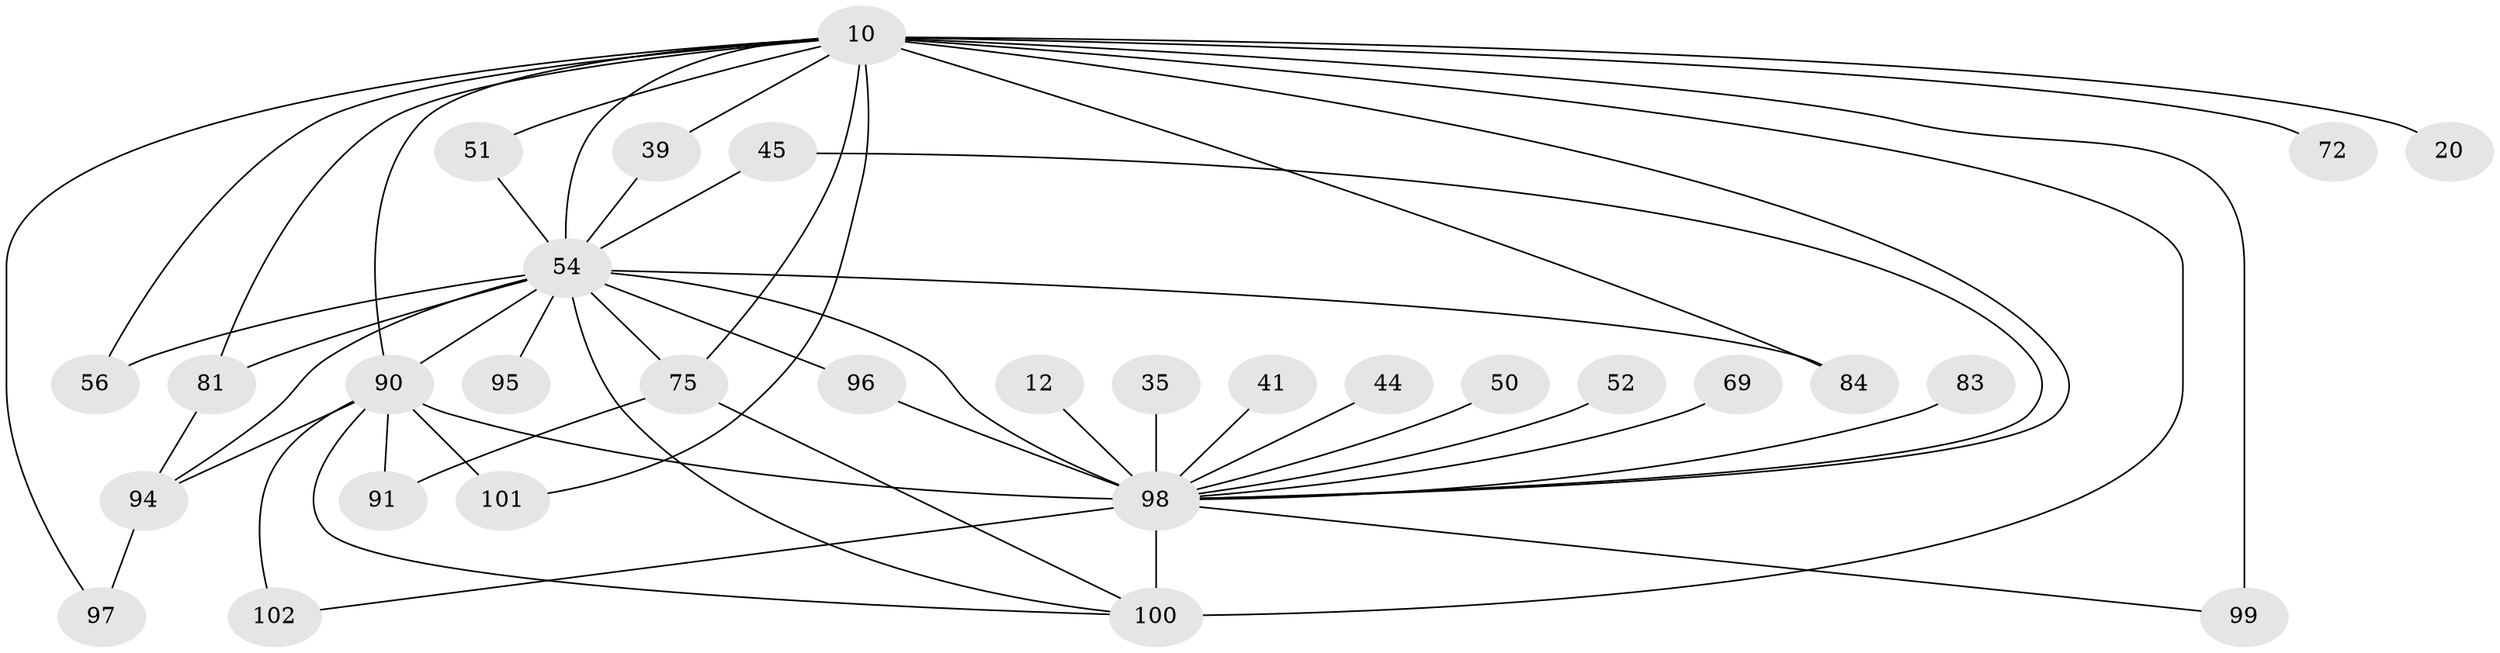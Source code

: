 // original degree distribution, {19: 0.0196078431372549, 14: 0.00980392156862745, 22: 0.00980392156862745, 25: 0.0196078431372549, 13: 0.00980392156862745, 26: 0.00980392156862745, 20: 0.0196078431372549, 5: 0.0392156862745098, 2: 0.5196078431372549, 3: 0.20588235294117646, 4: 0.09803921568627451, 6: 0.029411764705882353, 8: 0.00980392156862745}
// Generated by graph-tools (version 1.1) at 2025/46/03/04/25 21:46:39]
// undirected, 30 vertices, 51 edges
graph export_dot {
graph [start="1"]
  node [color=gray90,style=filled];
  10 [super="+9+5"];
  12;
  20;
  35;
  39;
  41;
  44;
  45;
  50;
  51;
  52;
  54 [super="+40+6"];
  56;
  69;
  72;
  75 [super="+27+36+30+65+71+33"];
  81 [super="+79+63+28"];
  83;
  84;
  90 [super="+89+7+17+55"];
  91;
  94 [super="+82+58"];
  95;
  96;
  97;
  98 [super="+87+53+88+29"];
  99 [super="+21+37"];
  100 [super="+64+86+93+92"];
  101;
  102;
  10 -- 39;
  10 -- 51;
  10 -- 20 [weight=2];
  10 -- 72;
  10 -- 75 [weight=11];
  10 -- 84;
  10 -- 90 [weight=12];
  10 -- 97;
  10 -- 101;
  10 -- 54 [weight=11];
  10 -- 56;
  10 -- 99 [weight=3];
  10 -- 81 [weight=4];
  10 -- 100 [weight=2];
  10 -- 98 [weight=13];
  12 -- 98;
  35 -- 98 [weight=2];
  39 -- 54;
  41 -- 98 [weight=2];
  44 -- 98 [weight=2];
  45 -- 54;
  45 -- 98;
  50 -- 98 [weight=2];
  51 -- 54;
  52 -- 98;
  54 -- 96;
  54 -- 100 [weight=8];
  54 -- 94 [weight=8];
  54 -- 75 [weight=3];
  54 -- 81;
  54 -- 84;
  54 -- 90 [weight=5];
  54 -- 95 [weight=2];
  54 -- 56;
  54 -- 98 [weight=9];
  69 -- 98 [weight=2];
  75 -- 91;
  75 -- 100;
  81 -- 94;
  83 -- 98;
  90 -- 100 [weight=2];
  90 -- 101;
  90 -- 102;
  90 -- 91;
  90 -- 94 [weight=2];
  90 -- 98 [weight=4];
  94 -- 97;
  96 -- 98;
  98 -- 100 [weight=10];
  98 -- 99;
  98 -- 102;
}
